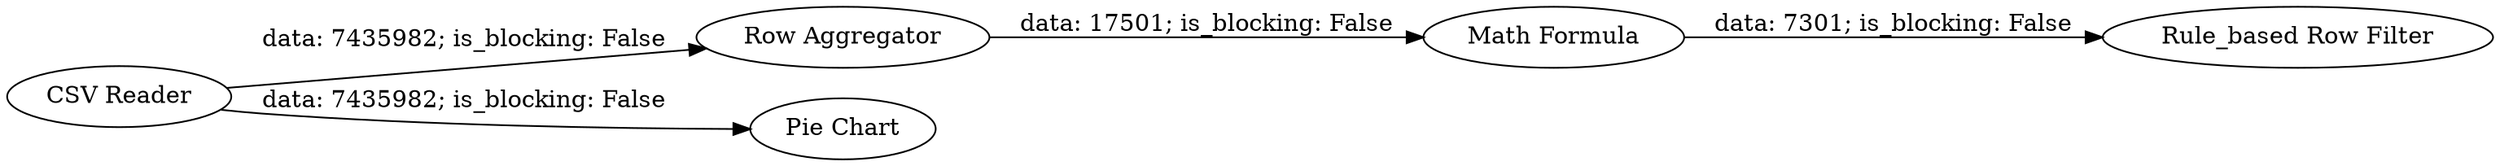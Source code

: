 digraph {
	"2399204630311428996_1" [label="CSV Reader"]
	"2399204630311428996_125" [label="Row Aggregator"]
	"2399204630311428996_124" [label="Rule_based Row Filter"]
	"2399204630311428996_129" [label="Pie Chart"]
	"2399204630311428996_127" [label="Math Formula"]
	"2399204630311428996_127" -> "2399204630311428996_124" [label="data: 7301; is_blocking: False"]
	"2399204630311428996_1" -> "2399204630311428996_129" [label="data: 7435982; is_blocking: False"]
	"2399204630311428996_1" -> "2399204630311428996_125" [label="data: 7435982; is_blocking: False"]
	"2399204630311428996_125" -> "2399204630311428996_127" [label="data: 17501; is_blocking: False"]
	rankdir=LR
}
